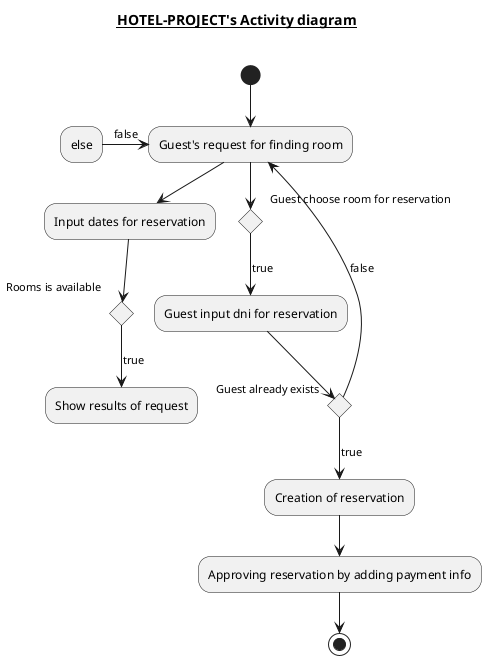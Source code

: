 @startuml

title __HOTEL-PROJECT's Activity diagram__\n
(*) --> "Guest's request for finding room"
"Guest's request for finding room" --> "Input dates for reservation"
if "Rooms is available" then
-->[true] "Show results of request"
else ->[false] "Guest's request for finding room"
if "Guest choose room for reservation" then
-->[true] "Guest input dni for reservation"
if "Guest already exists" then
-->[true] "Creation of reservation"
--> "Approving reservation by adding payment info"
--> (*)
else
  ->[false] "Guest's request for finding room"

@enduml
